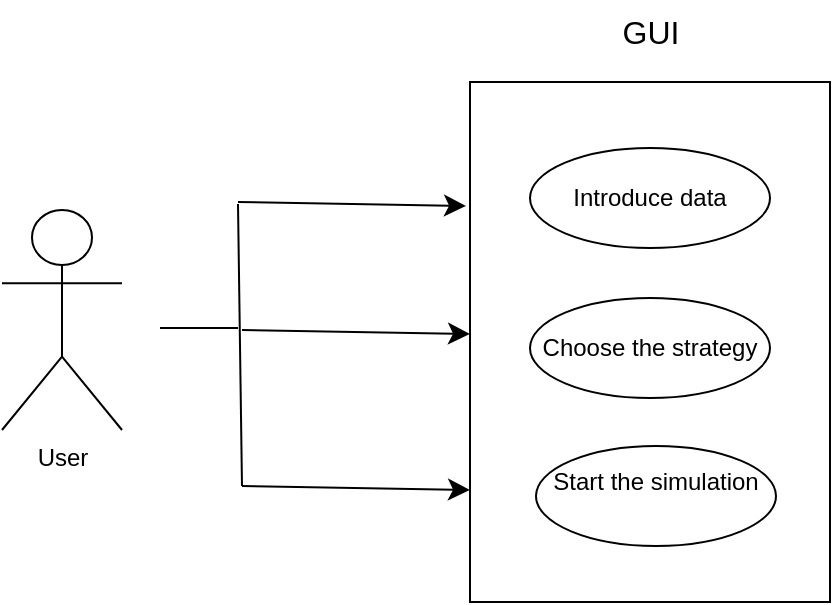 <mxfile version="26.2.12">
  <diagram name="Page-1" id="jJDEvyjtOFVAq3CYqcHG">
    <mxGraphModel dx="1619" dy="732" grid="0" gridSize="10" guides="1" tooltips="1" connect="1" arrows="1" fold="1" page="0" pageScale="1" pageWidth="850" pageHeight="1100" math="0" shadow="0">
      <root>
        <mxCell id="0" />
        <mxCell id="1" parent="0" />
        <mxCell id="-yzLQzUS5J_jPsfKsNks-1" value="User&lt;div&gt;&lt;br&gt;&lt;/div&gt;" style="shape=umlActor;verticalLabelPosition=bottom;verticalAlign=top;html=1;outlineConnect=0;" vertex="1" parent="1">
          <mxGeometry x="-191" y="105" width="60" height="110" as="geometry" />
        </mxCell>
        <mxCell id="-yzLQzUS5J_jPsfKsNks-2" value="" style="rounded=0;whiteSpace=wrap;html=1;" vertex="1" parent="1">
          <mxGeometry x="43" y="41" width="180" height="260" as="geometry" />
        </mxCell>
        <mxCell id="-yzLQzUS5J_jPsfKsNks-3" value="Introduce data" style="ellipse;whiteSpace=wrap;html=1;" vertex="1" parent="1">
          <mxGeometry x="73" y="74" width="120" height="50" as="geometry" />
        </mxCell>
        <mxCell id="-yzLQzUS5J_jPsfKsNks-4" value="Start the simulation&lt;div&gt;&lt;br&gt;&lt;/div&gt;" style="ellipse;whiteSpace=wrap;html=1;" vertex="1" parent="1">
          <mxGeometry x="76" y="223" width="120" height="50" as="geometry" />
        </mxCell>
        <mxCell id="-yzLQzUS5J_jPsfKsNks-6" value="Choose the strategy" style="ellipse;whiteSpace=wrap;html=1;" vertex="1" parent="1">
          <mxGeometry x="73" y="149" width="120" height="50" as="geometry" />
        </mxCell>
        <mxCell id="-yzLQzUS5J_jPsfKsNks-7" value="GUI" style="text;html=1;align=center;verticalAlign=middle;resizable=0;points=[];autosize=1;strokeColor=none;fillColor=none;fontSize=16;" vertex="1" parent="1">
          <mxGeometry x="110" width="46" height="31" as="geometry" />
        </mxCell>
        <mxCell id="-yzLQzUS5J_jPsfKsNks-8" value="" style="endArrow=classic;html=1;rounded=0;fontSize=12;startSize=8;endSize=8;curved=1;" edge="1" parent="1">
          <mxGeometry width="50" height="50" relative="1" as="geometry">
            <mxPoint x="-73" y="101" as="sourcePoint" />
            <mxPoint x="41" y="103" as="targetPoint" />
          </mxGeometry>
        </mxCell>
        <mxCell id="-yzLQzUS5J_jPsfKsNks-9" value="" style="endArrow=classic;html=1;rounded=0;fontSize=12;startSize=8;endSize=8;curved=1;" edge="1" parent="1">
          <mxGeometry width="50" height="50" relative="1" as="geometry">
            <mxPoint x="-71" y="165" as="sourcePoint" />
            <mxPoint x="43" y="167" as="targetPoint" />
          </mxGeometry>
        </mxCell>
        <mxCell id="-yzLQzUS5J_jPsfKsNks-10" value="" style="endArrow=classic;html=1;rounded=0;fontSize=12;startSize=8;endSize=8;curved=1;" edge="1" parent="1">
          <mxGeometry width="50" height="50" relative="1" as="geometry">
            <mxPoint x="-71" y="243" as="sourcePoint" />
            <mxPoint x="43" y="245" as="targetPoint" />
          </mxGeometry>
        </mxCell>
        <mxCell id="-yzLQzUS5J_jPsfKsNks-11" value="" style="endArrow=none;html=1;rounded=0;fontSize=12;startSize=8;endSize=8;curved=1;" edge="1" parent="1">
          <mxGeometry width="50" height="50" relative="1" as="geometry">
            <mxPoint x="-71" y="243" as="sourcePoint" />
            <mxPoint x="-73" y="102" as="targetPoint" />
          </mxGeometry>
        </mxCell>
        <mxCell id="-yzLQzUS5J_jPsfKsNks-12" value="" style="endArrow=none;html=1;rounded=0;fontSize=12;startSize=8;endSize=8;curved=1;" edge="1" parent="1">
          <mxGeometry width="50" height="50" relative="1" as="geometry">
            <mxPoint x="-112" y="164" as="sourcePoint" />
            <mxPoint x="-73" y="164" as="targetPoint" />
          </mxGeometry>
        </mxCell>
      </root>
    </mxGraphModel>
  </diagram>
</mxfile>
